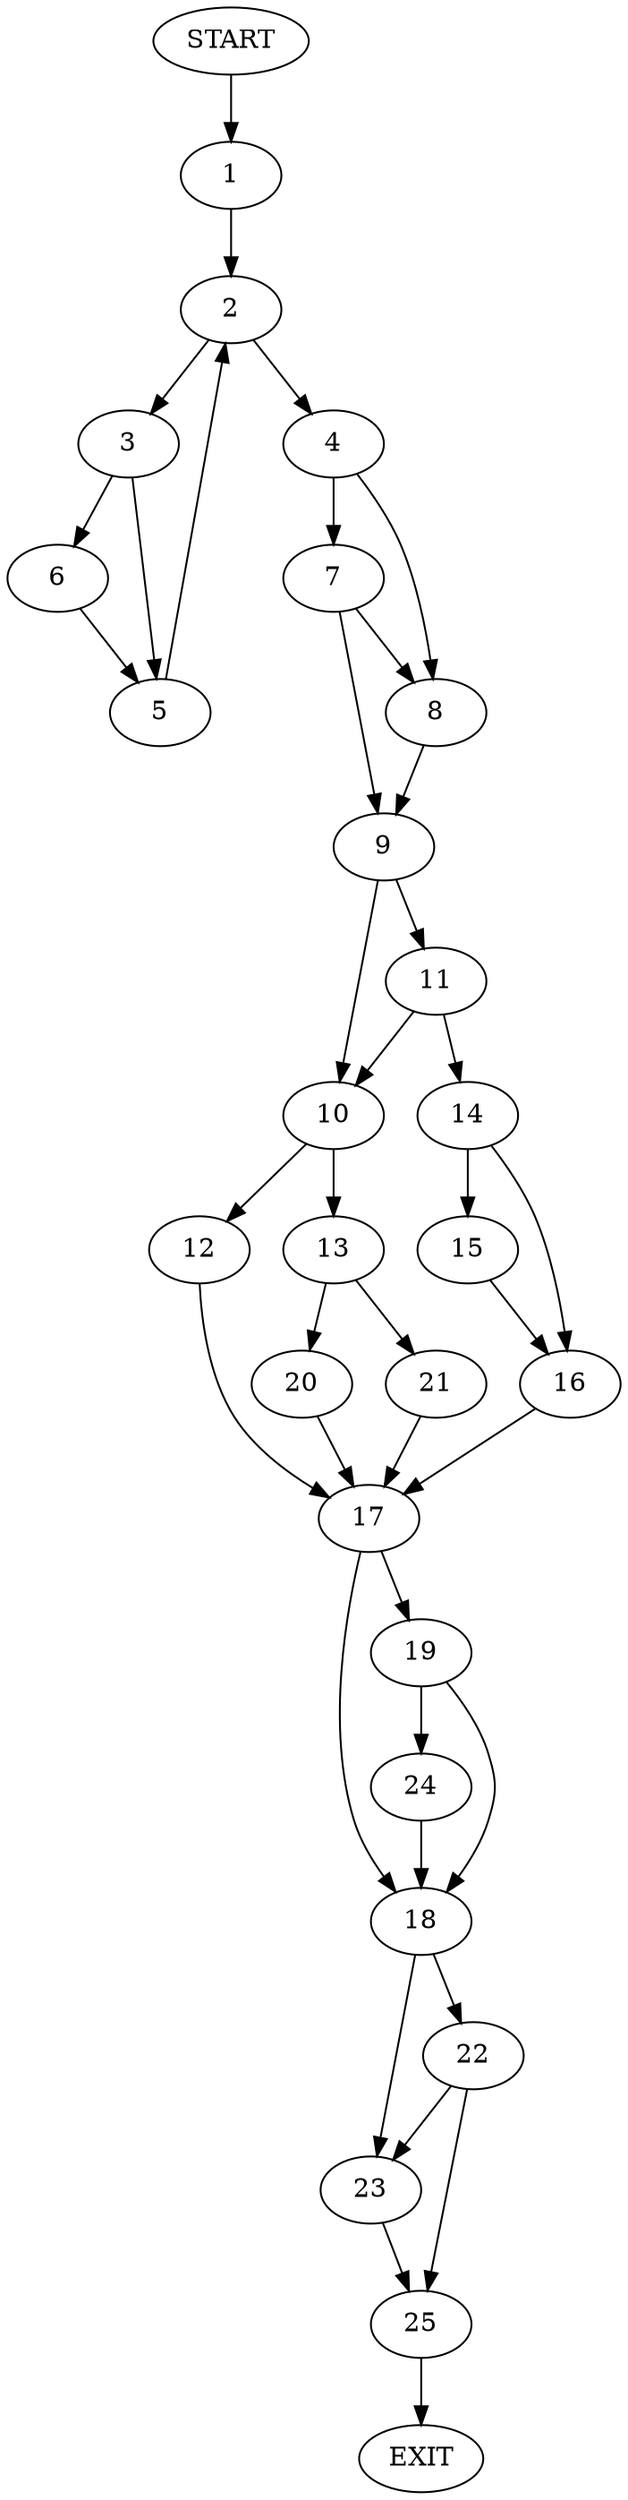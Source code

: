 digraph {
0 [label="START"]
26 [label="EXIT"]
0 -> 1
1 -> 2
2 -> 3
2 -> 4
3 -> 5
3 -> 6
4 -> 7
4 -> 8
6 -> 5
5 -> 2
8 -> 9
7 -> 9
7 -> 8
9 -> 10
9 -> 11
10 -> 12
10 -> 13
11 -> 10
11 -> 14
14 -> 15
14 -> 16
15 -> 16
16 -> 17
17 -> 18
17 -> 19
12 -> 17
13 -> 20
13 -> 21
20 -> 17
21 -> 17
18 -> 22
18 -> 23
19 -> 18
19 -> 24
24 -> 18
22 -> 25
22 -> 23
23 -> 25
25 -> 26
}
